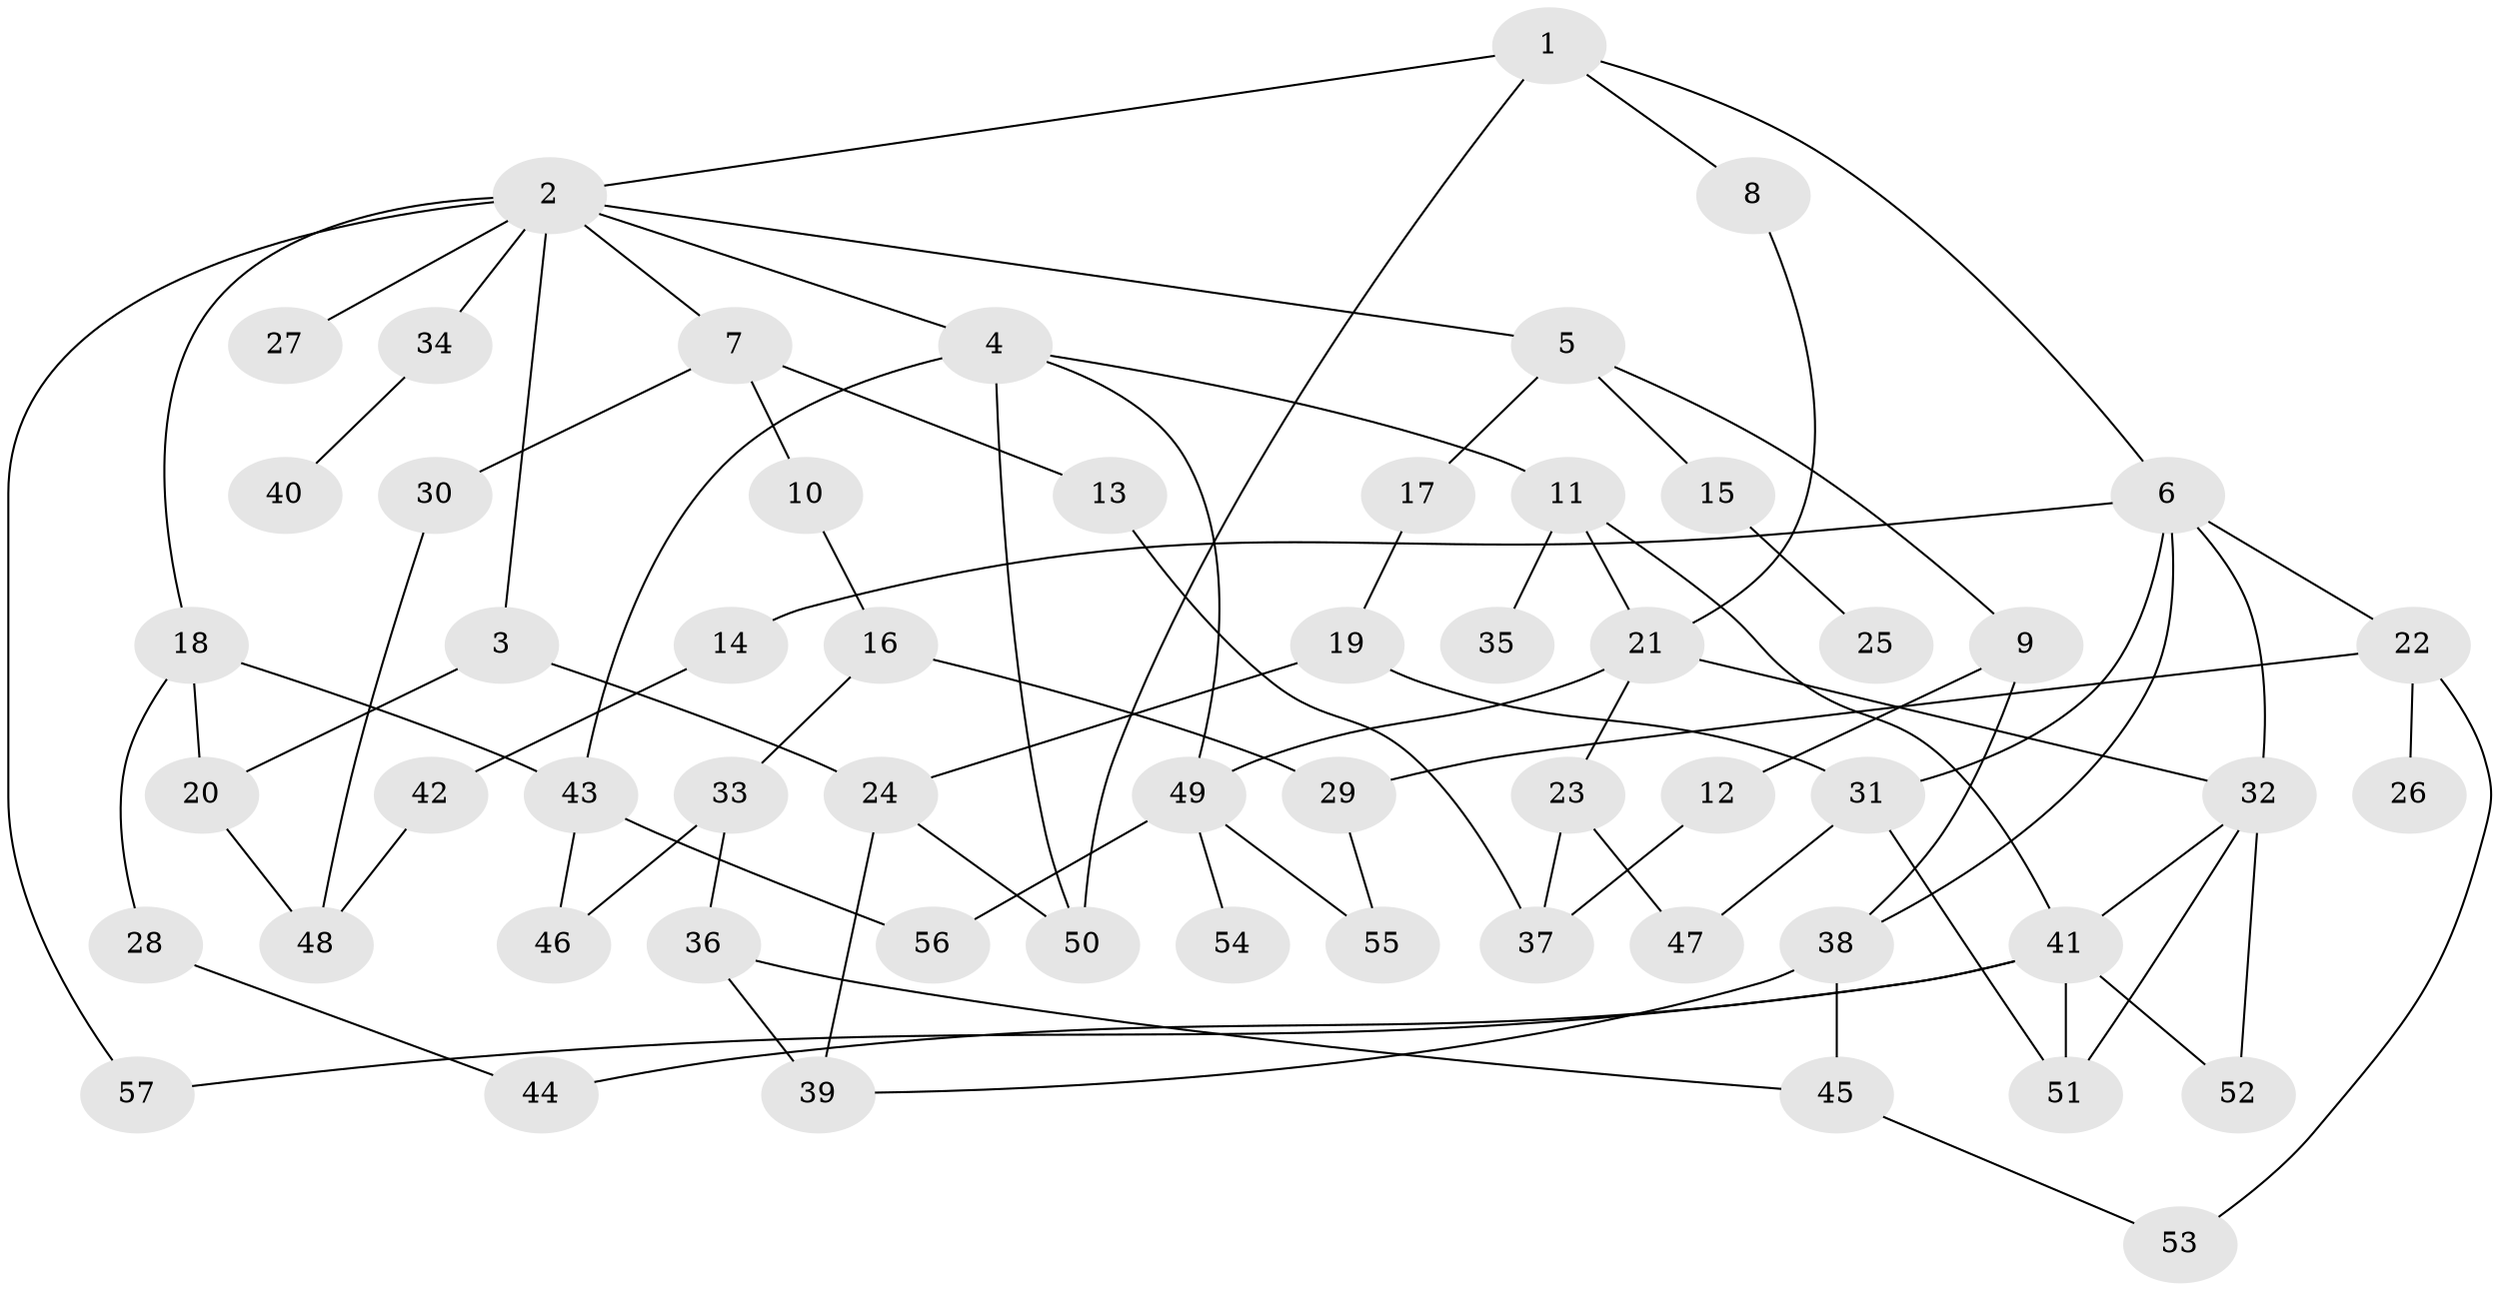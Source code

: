 // Generated by graph-tools (version 1.1) at 2025/41/03/09/25 04:41:36]
// undirected, 57 vertices, 85 edges
graph export_dot {
graph [start="1"]
  node [color=gray90,style=filled];
  1;
  2;
  3;
  4;
  5;
  6;
  7;
  8;
  9;
  10;
  11;
  12;
  13;
  14;
  15;
  16;
  17;
  18;
  19;
  20;
  21;
  22;
  23;
  24;
  25;
  26;
  27;
  28;
  29;
  30;
  31;
  32;
  33;
  34;
  35;
  36;
  37;
  38;
  39;
  40;
  41;
  42;
  43;
  44;
  45;
  46;
  47;
  48;
  49;
  50;
  51;
  52;
  53;
  54;
  55;
  56;
  57;
  1 -- 2;
  1 -- 6;
  1 -- 8;
  1 -- 50;
  2 -- 3;
  2 -- 4;
  2 -- 5;
  2 -- 7;
  2 -- 18;
  2 -- 27;
  2 -- 34;
  2 -- 57;
  3 -- 20;
  3 -- 24;
  4 -- 11;
  4 -- 43;
  4 -- 50;
  4 -- 49;
  5 -- 9;
  5 -- 15;
  5 -- 17;
  6 -- 14;
  6 -- 22;
  6 -- 31;
  6 -- 32;
  6 -- 38;
  7 -- 10;
  7 -- 13;
  7 -- 30;
  8 -- 21;
  9 -- 12;
  9 -- 38;
  10 -- 16;
  11 -- 35;
  11 -- 41;
  11 -- 21;
  12 -- 37;
  13 -- 37;
  14 -- 42;
  15 -- 25;
  16 -- 33;
  16 -- 29;
  17 -- 19;
  18 -- 28;
  18 -- 20;
  18 -- 43;
  19 -- 24;
  19 -- 31;
  20 -- 48;
  21 -- 23;
  21 -- 49;
  21 -- 32;
  22 -- 26;
  22 -- 29;
  22 -- 53;
  23 -- 37;
  23 -- 47;
  24 -- 39;
  24 -- 50;
  28 -- 44;
  29 -- 55;
  30 -- 48;
  31 -- 47;
  31 -- 51;
  32 -- 52;
  32 -- 51;
  32 -- 41;
  33 -- 36;
  33 -- 46;
  34 -- 40;
  36 -- 39;
  36 -- 45;
  38 -- 45;
  38 -- 39;
  41 -- 44;
  41 -- 51;
  41 -- 57;
  41 -- 52;
  42 -- 48;
  43 -- 56;
  43 -- 46;
  45 -- 53;
  49 -- 54;
  49 -- 55;
  49 -- 56;
}

